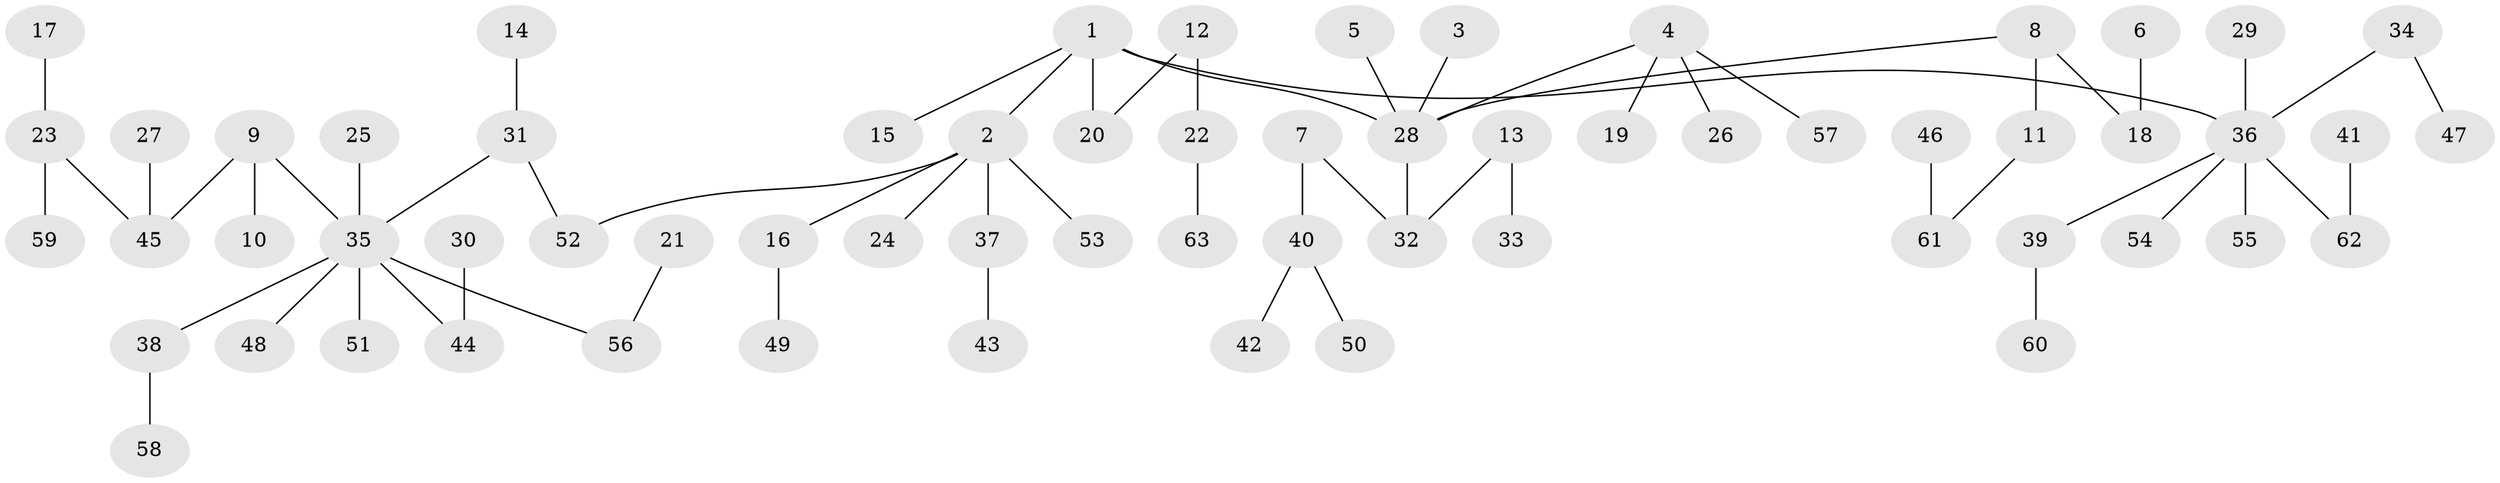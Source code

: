 // original degree distribution, {4: 0.10317460317460317, 3: 0.12698412698412698, 7: 0.007936507936507936, 1: 0.48412698412698413, 5: 0.015873015873015872, 8: 0.007936507936507936, 2: 0.25396825396825395}
// Generated by graph-tools (version 1.1) at 2025/50/03/09/25 03:50:16]
// undirected, 63 vertices, 62 edges
graph export_dot {
graph [start="1"]
  node [color=gray90,style=filled];
  1;
  2;
  3;
  4;
  5;
  6;
  7;
  8;
  9;
  10;
  11;
  12;
  13;
  14;
  15;
  16;
  17;
  18;
  19;
  20;
  21;
  22;
  23;
  24;
  25;
  26;
  27;
  28;
  29;
  30;
  31;
  32;
  33;
  34;
  35;
  36;
  37;
  38;
  39;
  40;
  41;
  42;
  43;
  44;
  45;
  46;
  47;
  48;
  49;
  50;
  51;
  52;
  53;
  54;
  55;
  56;
  57;
  58;
  59;
  60;
  61;
  62;
  63;
  1 -- 2 [weight=1.0];
  1 -- 15 [weight=1.0];
  1 -- 20 [weight=1.0];
  1 -- 28 [weight=1.0];
  1 -- 36 [weight=1.0];
  2 -- 16 [weight=1.0];
  2 -- 24 [weight=1.0];
  2 -- 37 [weight=1.0];
  2 -- 52 [weight=1.0];
  2 -- 53 [weight=1.0];
  3 -- 28 [weight=1.0];
  4 -- 19 [weight=1.0];
  4 -- 26 [weight=1.0];
  4 -- 28 [weight=1.0];
  4 -- 57 [weight=1.0];
  5 -- 28 [weight=1.0];
  6 -- 18 [weight=1.0];
  7 -- 32 [weight=1.0];
  7 -- 40 [weight=1.0];
  8 -- 11 [weight=1.0];
  8 -- 18 [weight=1.0];
  8 -- 28 [weight=1.0];
  9 -- 10 [weight=1.0];
  9 -- 35 [weight=1.0];
  9 -- 45 [weight=1.0];
  11 -- 61 [weight=1.0];
  12 -- 20 [weight=1.0];
  12 -- 22 [weight=1.0];
  13 -- 32 [weight=1.0];
  13 -- 33 [weight=1.0];
  14 -- 31 [weight=1.0];
  16 -- 49 [weight=1.0];
  17 -- 23 [weight=1.0];
  21 -- 56 [weight=1.0];
  22 -- 63 [weight=1.0];
  23 -- 45 [weight=1.0];
  23 -- 59 [weight=1.0];
  25 -- 35 [weight=1.0];
  27 -- 45 [weight=1.0];
  28 -- 32 [weight=1.0];
  29 -- 36 [weight=1.0];
  30 -- 44 [weight=1.0];
  31 -- 35 [weight=1.0];
  31 -- 52 [weight=1.0];
  34 -- 36 [weight=1.0];
  34 -- 47 [weight=1.0];
  35 -- 38 [weight=1.0];
  35 -- 44 [weight=1.0];
  35 -- 48 [weight=1.0];
  35 -- 51 [weight=1.0];
  35 -- 56 [weight=1.0];
  36 -- 39 [weight=1.0];
  36 -- 54 [weight=1.0];
  36 -- 55 [weight=1.0];
  36 -- 62 [weight=1.0];
  37 -- 43 [weight=1.0];
  38 -- 58 [weight=1.0];
  39 -- 60 [weight=1.0];
  40 -- 42 [weight=1.0];
  40 -- 50 [weight=1.0];
  41 -- 62 [weight=1.0];
  46 -- 61 [weight=1.0];
}
